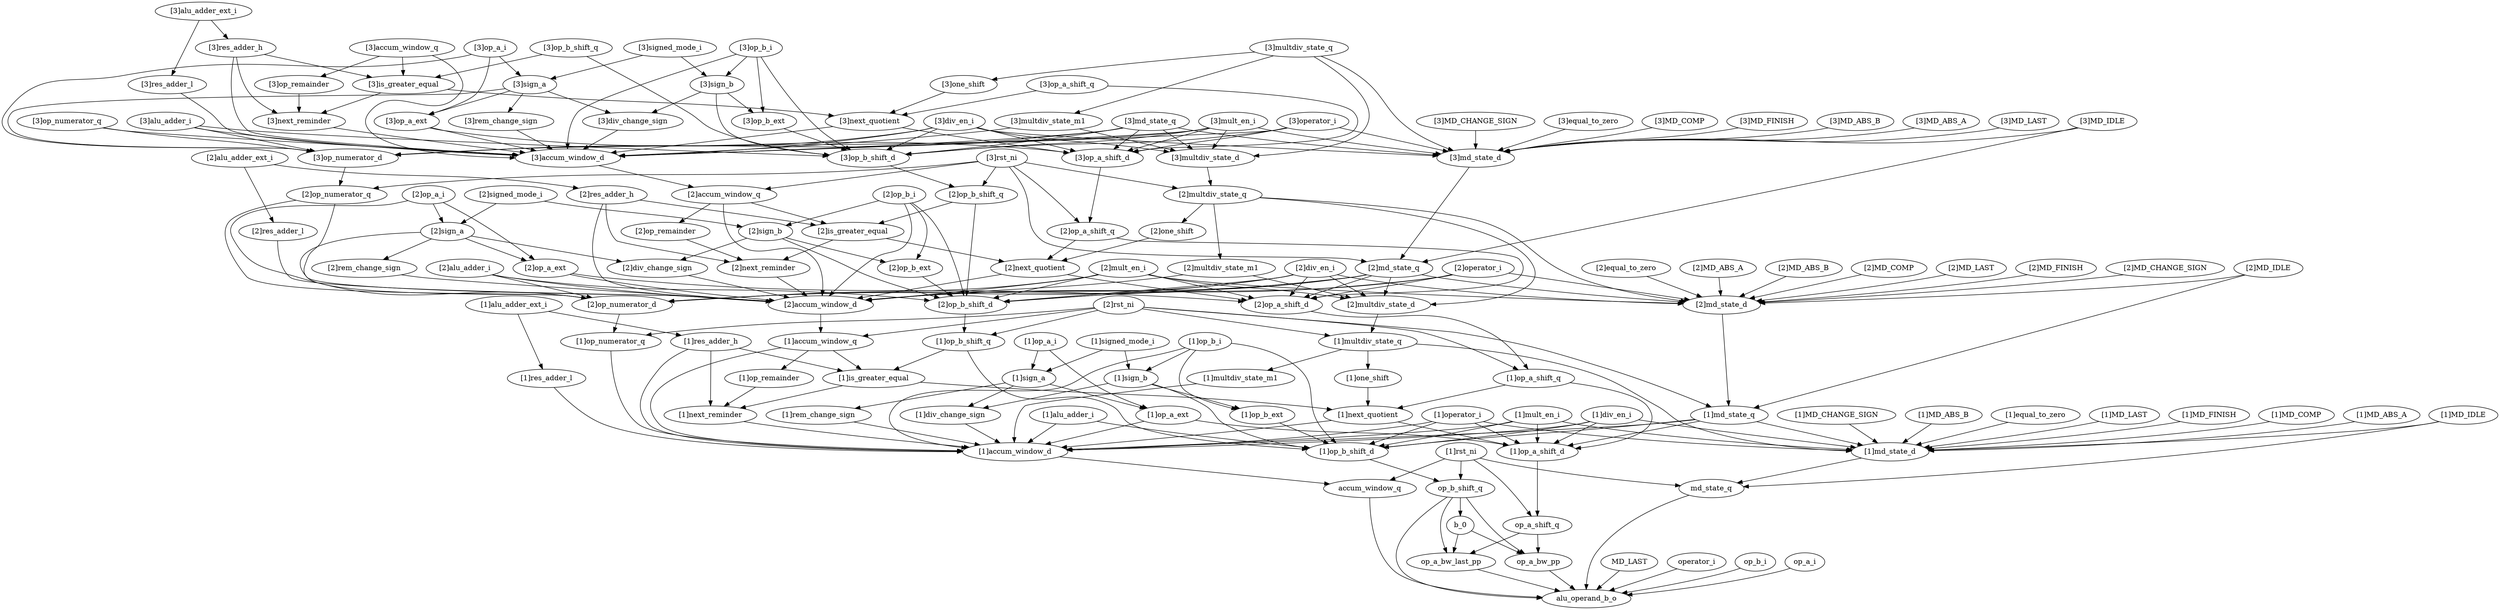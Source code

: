 strict digraph "" {
	accum_window_q	 [complexity=2,
		importance=0.0950281501034,
		rank=0.0475140750517];
	alu_operand_b_o	 [complexity=0,
		importance=0.0400121306605,
		rank=0.0];
	accum_window_q -> alu_operand_b_o;
	"[3]alu_adder_i"	 [complexity=36,
		importance=1.72777265153,
		rank=0.0479936847648];
	"[3]accum_window_d"	 [complexity=42,
		importance=0.851903450588,
		rank=0.0202834154902];
	"[3]alu_adder_i" -> "[3]accum_window_d";
	"[3]op_b_shift_d"	 [complexity=32,
		importance=1.71720470282,
		rank=0.053662646963];
	"[3]alu_adder_i" -> "[3]op_b_shift_d";
	"[3]op_numerator_d"	 [complexity=36,
		importance=0.712240366742,
		rank=0.0197844546317];
	"[3]alu_adder_i" -> "[3]op_numerator_d";
	"[2]op_numerator_d"	 [complexity=12,
		importance=0.40437426347,
		rank=0.0336978552891];
	"[1]op_numerator_q"	 [complexity=10,
		importance=0.385301643245,
		rank=0.0385301643245];
	"[2]op_numerator_d" -> "[1]op_numerator_q";
	"[3]op_a_shift_d"	 [complexity=37,
		importance=0.415099841508,
		rank=0.0112189146354];
	"[2]op_a_shift_q"	 [complexity=35,
		importance=0.385890746583,
		rank=0.0110254499024];
	"[3]op_a_shift_d" -> "[2]op_a_shift_q";
	"[1]div_en_i"	 [complexity=18,
		importance=0.83976813999,
		rank=0.046653785555];
	"[1]op_b_shift_d"	 [complexity=16,
		importance=0.165840038255,
		rank=0.010365002391];
	"[1]div_en_i" -> "[1]op_b_shift_d";
	"[1]md_state_d"	 [complexity=8,
		importance=0.342897938459,
		rank=0.0428622423074];
	"[1]div_en_i" -> "[1]md_state_d";
	"[1]accum_window_d"	 [complexity=4,
		importance=0.18215834559,
		rank=0.0455395863975];
	"[1]div_en_i" -> "[1]accum_window_d";
	"[1]op_a_shift_d"	 [complexity=14,
		importance=0.15272688699,
		rank=0.0109090633565];
	"[1]div_en_i" -> "[1]op_a_shift_d";
	op_a_bw_last_pp	 [complexity=5,
		importance=0.0574518549523,
		rank=0.0114903709905];
	op_a_bw_last_pp -> alu_operand_b_o;
	"[2]multdiv_state_m1"	 [complexity=32,
		importance=0.349367743323,
		rank=0.0109177419788];
	"[2]multdiv_state_d"	 [complexity=25,
		importance=0.231853777868,
		rank=0.00927415111473];
	"[2]multdiv_state_m1" -> "[2]multdiv_state_d";
	"[2]accum_window_d"	 [complexity=28,
		importance=0.336091397226,
		rank=0.0120032641866];
	"[2]multdiv_state_m1" -> "[2]accum_window_d";
	"[1]op_remainder"	 [complexity=14,
		importance=0.401891132387,
		rank=0.0287065094562];
	"[1]next_reminder"	 [complexity=10,
		importance=0.388267043932,
		rank=0.0388267043932];
	"[1]op_remainder" -> "[1]next_reminder";
	"[2]rst_ni"	 [complexity=23,
		importance=1.05831409881,
		rank=0.0460136564699];
	"[1]op_b_shift_q"	 [complexity=22,
		importance=0.523873075047,
		rank=0.0238124125021];
	"[2]rst_ni" -> "[1]op_b_shift_q";
	"[1]md_state_q"	 [complexity=17,
		importance=0.871988683467,
		rank=0.0512934519686];
	"[2]rst_ni" -> "[1]md_state_q";
	"[1]op_a_shift_q"	 [complexity=21,
		importance=0.202526236348,
		rank=0.00964410649275];
	"[2]rst_ni" -> "[1]op_a_shift_q";
	"[1]accum_window_q"	 [complexity=26,
		importance=0.248961201739,
		rank=0.00957543083613];
	"[2]rst_ni" -> "[1]accum_window_q";
	"[1]multdiv_state_q"	 [complexity=23,
		importance=0.2114162674,
		rank=0.0091920116261];
	"[2]rst_ni" -> "[1]multdiv_state_q";
	"[2]rst_ni" -> "[1]op_numerator_q";
	"[3]op_a_shift_q"	 [complexity=49,
		importance=0.901702799945,
		rank=0.0184020979581];
	"[3]op_a_shift_q" -> "[3]op_a_shift_d";
	"[3]next_quotient"	 [complexity=44,
		importance=0.875648993493,
		rank=0.0199011134885];
	"[3]op_a_shift_q" -> "[3]next_quotient";
	md_state_q	 [complexity=6,
		importance=0.282861276153,
		rank=0.0471435460256];
	md_state_q -> alu_operand_b_o;
	"[2]MD_ABS_A"	 [complexity=27,
		importance=1.87461864026,
		rank=0.0694303200096];
	"[2]md_state_d"	 [complexity=19,
		importance=0.932025345773,
		rank=0.049053965567];
	"[2]MD_ABS_A" -> "[2]md_state_d";
	"[2]MD_ABS_B"	 [complexity=21,
		importance=0.942593294487,
		rank=0.0448853949756];
	"[2]MD_ABS_B" -> "[2]md_state_d";
	"[3]signed_mode_i"	 [complexity=42,
		importance=3.47238794366,
		rank=0.0826759034205];
	"[3]sign_a"	 [complexity=49,
		importance=0.881130402663,
		rank=0.0179822531156];
	"[3]signed_mode_i" -> "[3]sign_a";
	"[3]sign_b"	 [complexity=39,
		importance=3.46181999495,
		rank=0.0887646152551];
	"[3]signed_mode_i" -> "[3]sign_b";
	"[1]rst_ni"	 [complexity=15,
		importance=0.282631766527,
		rank=0.0188421177685];
	"[1]rst_ni" -> accum_window_q;
	"[1]rst_ni" -> md_state_q;
	op_a_shift_q	 [complexity=12,
		importance=0.123517792065,
		rank=0.0102931493388];
	"[1]rst_ni" -> op_a_shift_q;
	op_b_shift_q	 [complexity=14,
		importance=0.136031908906,
		rank=0.00971656492188];
	"[1]rst_ni" -> op_b_shift_q;
	"[1]op_a_ext"	 [complexity=18,
		importance=0.319159071641,
		rank=0.0177310595356];
	"[1]op_a_ext" -> "[1]accum_window_d";
	"[1]op_a_ext" -> "[1]op_a_shift_d";
	"[1]operator_i"	 [complexity=18,
		importance=0.673928101735,
		rank=0.0374404500964];
	"[1]operator_i" -> "[1]op_b_shift_d";
	"[1]operator_i" -> "[1]md_state_d";
	"[1]operator_i" -> "[1]accum_window_d";
	"[1]operator_i" -> "[1]op_a_shift_d";
	"[2]op_b_ext"	 [complexity=28,
		importance=1.12090258393,
		rank=0.0400322351403];
	"[2]op_b_shift_d"	 [complexity=24,
		importance=0.553681204396,
		rank=0.0230700501832];
	"[2]op_b_ext" -> "[2]op_b_shift_d";
	"[3]op_b_ext"	 [complexity=36,
		importance=3.44794958077,
		rank=0.0957763772437];
	"[3]op_b_ext" -> "[3]op_b_shift_d";
	"[2]alu_adder_i"	 [complexity=28,
		importance=0.56424915311,
		rank=0.0201517554682];
	"[2]alu_adder_i" -> "[2]op_numerator_d";
	"[2]alu_adder_i" -> "[2]accum_window_d";
	"[2]alu_adder_i" -> "[2]op_b_shift_d";
	MD_LAST	 [complexity=5,
		importance=0.0505800793746,
		rank=0.0101160158749];
	MD_LAST -> alu_operand_b_o;
	"[3]is_greater_equal"	 [complexity=52,
		importance=1.74523000633,
		rank=0.0335621155063];
	"[3]next_reminder"	 [complexity=48,
		importance=1.72775725393,
		rank=0.0359949427902];
	"[3]is_greater_equal" -> "[3]next_reminder";
	"[3]is_greater_equal" -> "[3]next_quotient";
	"[1]op_b_shift_d" -> op_b_shift_q;
	"[1]op_a_i"	 [complexity=24,
		importance=0.344257927623,
		rank=0.0143440803176];
	"[1]op_a_i" -> "[1]op_a_ext";
	"[1]sign_a"	 [complexity=21,
		importance=0.333689978909,
		rank=0.0158899989957];
	"[1]op_a_i" -> "[1]sign_a";
	"[1]op_b_shift_q" -> "[1]op_b_shift_d";
	"[1]is_greater_equal"	 [complexity=21,
		importance=0.193945182296,
		rank=0.00923548487126];
	"[1]op_b_shift_q" -> "[1]is_greater_equal";
	"[2]MD_COMP"	 [complexity=29,
		importance=3.7386693318,
		rank=0.128919632131];
	"[2]MD_COMP" -> "[2]md_state_d";
	"[2]res_adder_h"	 [complexity=43,
		importance=0.726815820688,
		rank=0.0169026935044];
	"[2]is_greater_equal"	 [complexity=38,
		importance=0.713605899605,
		rank=0.0187791026212];
	"[2]res_adder_h" -> "[2]is_greater_equal";
	"[2]res_adder_h" -> "[2]accum_window_d";
	"[2]next_reminder"	 [complexity=34,
		importance=0.696133147204,
		rank=0.0204745043295];
	"[2]res_adder_h" -> "[2]next_reminder";
	"[2]res_adder_l"	 [complexity=34,
		importance=1.02148411276,
		rank=0.0300436503753];
	"[2]res_adder_l" -> "[2]accum_window_d";
	"[1]md_state_d" -> md_state_q;
	"[1]MD_ABS_A"	 [complexity=16,
		importance=0.696363825633,
		rank=0.0435227391021];
	"[1]MD_ABS_A" -> "[1]md_state_d";
	operator_i	 [complexity=1,
		importance=0.290652863338,
		rank=0.290652863338];
	operator_i -> alu_operand_b_o;
	"[1]mult_en_i"	 [complexity=18,
		importance=0.83976813999,
		rank=0.046653785555];
	"[1]mult_en_i" -> "[1]op_b_shift_d";
	"[1]mult_en_i" -> "[1]md_state_d";
	"[1]mult_en_i" -> "[1]accum_window_d";
	"[1]mult_en_i" -> "[1]op_a_shift_d";
	op_a_shift_q -> op_a_bw_last_pp;
	op_a_bw_pp	 [complexity=7,
		importance=0.0974639856128,
		rank=0.0139234265161];
	op_a_shift_q -> op_a_bw_pp;
	"[2]op_numerator_q"	 [complexity=34,
		importance=0.693167746517,
		rank=0.0203872866623];
	"[2]op_numerator_q" -> "[2]op_numerator_d";
	"[2]op_numerator_q" -> "[2]accum_window_d";
	"[3]rem_change_sign"	 [complexity=46,
		importance=0.864287762064,
		rank=0.0187888643927];
	"[3]rem_change_sign" -> "[3]accum_window_d";
	"[1]md_state_q" -> "[1]op_b_shift_d";
	"[1]md_state_q" -> "[1]md_state_d";
	"[1]md_state_q" -> "[1]accum_window_d";
	"[1]md_state_q" -> "[1]op_a_shift_d";
	"[2]op_b_i"	 [complexity=34,
		importance=1.14534094682,
		rank=0.0336864984359];
	"[2]op_b_i" -> "[2]op_b_ext";
	"[2]sign_b"	 [complexity=31,
		importance=1.13477299811,
		rank=0.036605580584];
	"[2]op_b_i" -> "[2]sign_b";
	"[2]op_b_i" -> "[2]accum_window_d";
	"[2]op_b_i" -> "[2]op_b_shift_d";
	"[3]div_en_i"	 [complexity=34,
		importance=8.5965914628,
		rank=0.252840925376];
	"[3]div_en_i" -> "[3]op_a_shift_d";
	"[3]md_state_d"	 [complexity=27,
		importance=2.87123117647,
		rank=0.106341895425];
	"[3]div_en_i" -> "[3]md_state_d";
	"[3]multdiv_state_d"	 [complexity=25,
		importance=0.974130347649,
		rank=0.0389652139059];
	"[3]div_en_i" -> "[3]multdiv_state_d";
	"[3]div_en_i" -> "[3]accum_window_d";
	"[3]div_en_i" -> "[3]op_b_shift_d";
	"[3]div_en_i" -> "[3]op_numerator_d";
	"[1]MD_CHANGE_SIGN"	 [complexity=12,
		importance=0.696363825633,
		rank=0.0580303188027];
	"[1]MD_CHANGE_SIGN" -> "[1]md_state_d";
	"[2]md_state_q"	 [complexity=25,
		importance=2.81119451417,
		rank=0.112447780567];
	"[2]md_state_q" -> "[2]op_numerator_d";
	"[2]md_state_q" -> "[2]md_state_d";
	"[2]md_state_q" -> "[2]multdiv_state_d";
	"[2]md_state_q" -> "[2]accum_window_d";
	"[2]op_a_shift_d"	 [complexity=23,
		importance=0.231735331273,
		rank=0.0100754491858];
	"[2]md_state_q" -> "[2]op_a_shift_d";
	"[2]md_state_q" -> "[2]op_b_shift_d";
	"[2]accum_window_q"	 [complexity=40,
		importance=0.764773255102,
		rank=0.0191193313775];
	"[2]accum_window_q" -> "[2]is_greater_equal";
	"[2]op_remainder"	 [complexity=38,
		importance=0.709757235659,
		rank=0.018677821991];
	"[2]accum_window_q" -> "[2]op_remainder";
	"[2]accum_window_q" -> "[2]accum_window_d";
	"[2]MD_IDLE"	 [complexity=25,
		importance=2.80664398603,
		rank=0.112265759441];
	"[2]MD_IDLE" -> "[1]md_state_q";
	"[2]MD_IDLE" -> "[2]md_state_d";
	"[1]res_adder_h"	 [complexity=26,
		importance=0.20715510338,
		rank=0.00796750397615];
	"[1]res_adder_h" -> "[1]accum_window_d";
	"[1]res_adder_h" -> "[1]is_greater_equal";
	"[1]res_adder_h" -> "[1]next_reminder";
	"[2]one_shift"	 [complexity=35,
		importance=0.373113286228,
		rank=0.0106603796065];
	"[2]next_quotient"	 [complexity=30,
		importance=0.359836940131,
		rank=0.011994564671];
	"[2]one_shift" -> "[2]next_quotient";
	"[1]MD_ABS_B"	 [complexity=10,
		importance=0.353465887173,
		rank=0.0353465887173];
	"[1]MD_ABS_B" -> "[1]md_state_d";
	"[1]multdiv_state_m1"	 [complexity=8,
		importance=0.195434691687,
		rank=0.0244293364609];
	"[1]multdiv_state_m1" -> "[1]accum_window_d";
	"[2]md_state_d" -> "[1]md_state_q";
	"[3]op_a_ext"	 [complexity=54,
		importance=3.42131910001,
		rank=0.0633577611113];
	"[3]op_a_ext" -> "[3]op_a_shift_d";
	"[3]op_a_ext" -> "[3]accum_window_d";
	"[1]equal_to_zero"	 [complexity=16,
		importance=0.696363825633,
		rank=0.0435227391021];
	"[1]equal_to_zero" -> "[1]md_state_d";
	"[2]div_change_sign"	 [complexity=32,
		importance=0.350787442033,
		rank=0.0109621075635];
	"[2]div_change_sign" -> "[2]accum_window_d";
	"[3]res_adder_l"	 [complexity=48,
		importance=2.56892027285,
		rank=0.053519172351];
	"[3]res_adder_l" -> "[3]accum_window_d";
	"[3]res_adder_h"	 [complexity=57,
		importance=1.75843992741,
		rank=0.0308498232879];
	"[3]res_adder_h" -> "[3]is_greater_equal";
	"[3]res_adder_h" -> "[3]next_reminder";
	"[3]res_adder_h" -> "[3]accum_window_d";
	"[2]div_en_i"	 [complexity=26,
		importance=2.77897397069,
		rank=0.106883614257];
	"[2]div_en_i" -> "[2]op_numerator_d";
	"[2]div_en_i" -> "[2]md_state_d";
	"[2]div_en_i" -> "[2]multdiv_state_d";
	"[2]div_en_i" -> "[2]accum_window_d";
	"[2]div_en_i" -> "[2]op_a_shift_d";
	"[2]div_en_i" -> "[2]op_b_shift_d";
	"[1]next_quotient"	 [complexity=16,
		importance=0.176472429895,
		rank=0.0110295268685];
	"[1]next_quotient" -> "[1]accum_window_d";
	"[1]next_quotient" -> "[1]op_a_shift_d";
	"[1]MD_LAST"	 [complexity=12,
		importance=0.353465887173,
		rank=0.0294554905978];
	"[1]MD_LAST" -> "[1]md_state_d";
	"[1]alu_adder_i"	 [complexity=20,
		importance=0.176407986969,
		rank=0.00882039934847];
	"[1]alu_adder_i" -> "[1]op_b_shift_d";
	"[1]alu_adder_i" -> "[1]accum_window_d";
	"[2]sign_b" -> "[2]op_b_ext";
	"[2]sign_b" -> "[2]div_change_sign";
	"[2]sign_b" -> "[2]op_b_shift_d";
	"[2]sign_a"	 [complexity=35,
		importance=0.365318349301,
		rank=0.0104376671229];
	"[2]sign_a" -> "[2]op_numerator_d";
	"[2]sign_a" -> "[2]div_change_sign";
	"[2]op_a_ext"	 [complexity=40,
		importance=1.35807088656,
		rank=0.0339517721641];
	"[2]sign_a" -> "[2]op_a_ext";
	"[2]rem_change_sign"	 [complexity=32,
		importance=0.348475708701,
		rank=0.0108898658969];
	"[2]sign_a" -> "[2]rem_change_sign";
	"[1]rem_change_sign"	 [complexity=8,
		importance=0.194542657065,
		rank=0.0243178321332];
	"[1]rem_change_sign" -> "[1]accum_window_d";
	op_b_shift_q -> op_a_bw_last_pp;
	op_b_shift_q -> alu_operand_b_o;
	op_b_shift_q -> op_a_bw_pp;
	b_0	 [complexity=12,
		importance=0.109678948625,
		rank=0.00913991238545];
	op_b_shift_q -> b_0;
	"[2]op_a_i"	 [complexity=38,
		importance=0.375886298015,
		rank=0.00989174468461];
	"[2]op_a_i" -> "[2]op_numerator_d";
	"[2]op_a_i" -> "[2]sign_a";
	"[2]op_a_i" -> "[2]op_a_ext";
	"[1]op_a_shift_q" -> "[1]next_quotient";
	"[1]op_a_shift_q" -> "[1]op_a_shift_d";
	"[1]signed_mode_i"	 [complexity=26,
		importance=0.369658614538,
		rank=0.0142176390207];
	"[1]signed_mode_i" -> "[1]sign_a";
	"[1]sign_b"	 [complexity=23,
		importance=0.359090665824,
		rank=0.0156126376445];
	"[1]signed_mode_i" -> "[1]sign_b";
	op_b_i	 [complexity=4,
		importance=0.0905922100351,
		rank=0.0226480525088];
	op_b_i -> alu_operand_b_o;
	"[2]operator_i"	 [complexity=26,
		importance=2.2252927663,
		rank=0.0855881833191];
	"[2]operator_i" -> "[2]md_state_d";
	"[2]operator_i" -> "[2]accum_window_d";
	"[2]operator_i" -> "[2]op_a_shift_d";
	"[2]operator_i" -> "[2]op_b_shift_d";
	"[1]sign_a" -> "[1]op_a_ext";
	"[1]sign_a" -> "[1]rem_change_sign";
	"[1]div_change_sign"	 [complexity=8,
		importance=0.196854390397,
		rank=0.0246067987996];
	"[1]sign_a" -> "[1]div_change_sign";
	"[1]MD_FINISH"	 [complexity=18,
		importance=1.03926176409,
		rank=0.0577367646718];
	"[1]MD_FINISH" -> "[1]md_state_d";
	"[2]next_quotient" -> "[2]accum_window_d";
	"[2]next_quotient" -> "[2]op_a_shift_d";
	"[2]MD_LAST"	 [complexity=23,
		importance=0.942593294487,
		rank=0.0409823171516];
	"[2]MD_LAST" -> "[2]md_state_d";
	"[2]MD_FINISH"	 [complexity=29,
		importance=2.80664398603,
		rank=0.0967808271046];
	"[2]MD_FINISH" -> "[2]md_state_d";
	"[1]div_change_sign" -> "[1]accum_window_d";
	"[3]rst_ni"	 [complexity=31,
		importance=3.38536109565,
		rank=0.109205196634];
	"[3]rst_ni" -> "[2]op_numerator_q";
	"[3]rst_ni" -> "[2]md_state_q";
	"[3]rst_ni" -> "[2]accum_window_q";
	"[2]multdiv_state_q"	 [complexity=23,
		importance=0.953692837181,
		rank=0.0414649059644];
	"[3]rst_ni" -> "[2]multdiv_state_q";
	"[3]rst_ni" -> "[2]op_a_shift_q";
	"[2]op_b_shift_q"	 [complexity=30,
		importance=1.68739657347,
		rank=0.0562465524489];
	"[3]rst_ni" -> "[2]op_b_shift_q";
	"[1]op_b_i"	 [complexity=26,
		importance=0.369658614538,
		rank=0.0142176390207];
	"[1]op_b_i" -> "[1]op_b_shift_d";
	"[1]op_b_i" -> "[1]accum_window_d";
	"[1]op_b_i" -> "[1]sign_b";
	"[1]op_b_ext"	 [complexity=20,
		importance=0.345220251648,
		rank=0.0172610125824];
	"[1]op_b_i" -> "[1]op_b_ext";
	"[1]accum_window_d" -> accum_window_q;
	"[1]one_shift"	 [complexity=21,
		importance=0.189748775992,
		rank=0.00903565599963];
	"[1]one_shift" -> "[1]next_quotient";
	"[2]alu_adder_ext_i"	 [complexity=45,
		importance=0.737383769403,
		rank=0.0163863059867];
	"[2]alu_adder_ext_i" -> "[2]res_adder_h";
	"[2]alu_adder_ext_i" -> "[2]res_adder_l";
	"[3]next_reminder" -> "[3]accum_window_d";
	op_a_bw_pp -> alu_operand_b_o;
	"[1]accum_window_q" -> "[1]op_remainder";
	"[1]accum_window_q" -> "[1]accum_window_d";
	"[1]accum_window_q" -> "[1]is_greater_equal";
	"[3]op_remainder"	 [complexity=52,
		importance=1.74138134238,
		rank=0.0334881027381];
	"[3]op_remainder" -> "[3]next_reminder";
	b_0 -> op_a_bw_last_pp;
	b_0 -> op_a_bw_pp;
	"[2]MD_CHANGE_SIGN"	 [complexity=23,
		importance=1.87461864026,
		rank=0.0815051582721];
	"[2]MD_CHANGE_SIGN" -> "[2]md_state_d";
	"[2]op_a_ext" -> "[2]accum_window_d";
	"[2]op_a_ext" -> "[2]op_a_shift_d";
	"[1]sign_b" -> "[1]op_b_shift_d";
	"[1]sign_b" -> "[1]div_change_sign";
	"[1]sign_b" -> "[1]op_b_ext";
	"[3]op_a_i"	 [complexity=52,
		importance=0.891698351377,
		rank=0.0171480452188];
	"[3]op_a_i" -> "[3]op_a_ext";
	"[3]op_a_i" -> "[3]sign_a";
	"[3]op_a_i" -> "[3]op_numerator_d";
	"[3]md_state_q"	 [complexity=33,
		importance=8.62881200628,
		rank=0.261479151705];
	"[3]md_state_q" -> "[3]op_a_shift_d";
	"[3]md_state_q" -> "[3]md_state_d";
	"[3]md_state_q" -> "[3]multdiv_state_d";
	"[3]md_state_q" -> "[3]accum_window_d";
	"[3]md_state_q" -> "[3]op_b_shift_d";
	"[3]md_state_q" -> "[3]op_numerator_d";
	"[3]operator_i"	 [complexity=34,
		importance=6.87938675998,
		rank=0.202334904705];
	"[3]operator_i" -> "[3]op_a_shift_d";
	"[3]operator_i" -> "[3]md_state_d";
	"[3]operator_i" -> "[3]accum_window_d";
	"[3]operator_i" -> "[3]op_b_shift_d";
	"[3]md_state_d" -> "[2]md_state_q";
	"[1]op_a_shift_d" -> op_a_shift_q;
	"[2]is_greater_equal" -> "[2]next_quotient";
	"[2]is_greater_equal" -> "[2]next_reminder";
	"[2]op_remainder" -> "[2]next_reminder";
	"[2]multdiv_state_d" -> "[1]multdiv_state_q";
	"[3]alu_adder_ext_i"	 [complexity=59,
		importance=1.76900787613,
		rank=0.0299831843411];
	"[3]alu_adder_ext_i" -> "[3]res_adder_l";
	"[3]alu_adder_ext_i" -> "[3]res_adder_h";
	"[3]MD_FINISH"	 [complexity=37,
		importance=8.62426147814,
		rank=0.233088148058];
	"[3]MD_FINISH" -> "[3]md_state_d";
	op_a_i	 [complexity=2,
		importance=0.0505800793746,
		rank=0.0252900396873];
	op_a_i -> alu_operand_b_o;
	"[3]multdiv_state_m1"	 [complexity=27,
		importance=0.987406693746,
		rank=0.0365706182869];
	"[3]multdiv_state_m1" -> "[3]multdiv_state_d";
	"[3]multdiv_state_m1" -> "[3]accum_window_d";
	"[3]div_change_sign"	 [complexity=46,
		importance=0.866599495395,
		rank=0.0188391194651];
	"[3]div_change_sign" -> "[3]accum_window_d";
	"[3]MD_ABS_B"	 [complexity=29,
		importance=2.88179912519,
		rank=0.0993723836272];
	"[3]MD_ABS_B" -> "[3]md_state_d";
	"[3]MD_ABS_A"	 [complexity=35,
		importance=5.75303030166,
		rank=0.164372294333];
	"[3]MD_ABS_A" -> "[3]md_state_d";
	"[2]multdiv_state_q" -> "[2]multdiv_state_m1";
	"[2]multdiv_state_q" -> "[2]one_shift";
	"[2]multdiv_state_q" -> "[2]md_state_d";
	"[2]multdiv_state_q" -> "[2]multdiv_state_d";
	"[1]multdiv_state_q" -> "[1]md_state_d";
	"[1]multdiv_state_q" -> "[1]multdiv_state_m1";
	"[1]multdiv_state_q" -> "[1]one_shift";
	"[3]sign_a" -> "[3]rem_change_sign";
	"[3]sign_a" -> "[3]op_a_ext";
	"[3]sign_a" -> "[3]div_change_sign";
	"[3]sign_a" -> "[3]op_numerator_d";
	"[3]sign_b" -> "[3]op_b_ext";
	"[3]sign_b" -> "[3]div_change_sign";
	"[3]sign_b" -> "[3]op_b_shift_d";
	"[3]multdiv_state_d" -> "[2]multdiv_state_q";
	"[3]multdiv_state_q"	 [complexity=31,
		importance=2.89289866788,
		rank=0.0933193118672];
	"[3]multdiv_state_q" -> "[3]md_state_d";
	"[3]multdiv_state_q" -> "[3]multdiv_state_m1";
	"[3]multdiv_state_q" -> "[3]multdiv_state_d";
	"[3]one_shift"	 [complexity=49,
		importance=0.88892533959,
		rank=0.018141333461];
	"[3]multdiv_state_q" -> "[3]one_shift";
	"[3]MD_IDLE"	 [complexity=33,
		importance=8.62426147814,
		rank=0.261341256913];
	"[3]MD_IDLE" -> "[2]md_state_q";
	"[3]MD_IDLE" -> "[3]md_state_d";
	"[3]mult_en_i"	 [complexity=34,
		importance=8.5965914628,
		rank=0.252840925376];
	"[3]mult_en_i" -> "[3]op_a_shift_d";
	"[3]mult_en_i" -> "[3]md_state_d";
	"[3]mult_en_i" -> "[3]multdiv_state_d";
	"[3]mult_en_i" -> "[3]accum_window_d";
	"[3]mult_en_i" -> "[3]op_b_shift_d";
	"[3]mult_en_i" -> "[3]op_numerator_d";
	"[2]equal_to_zero"	 [complexity=27,
		importance=1.87461864026,
		rank=0.0694303200096];
	"[2]equal_to_zero" -> "[2]md_state_d";
	"[3]MD_LAST"	 [complexity=31,
		importance=2.88179912519,
		rank=0.0929612621029];
	"[3]MD_LAST" -> "[3]md_state_d";
	"[2]mult_en_i"	 [complexity=26,
		importance=2.77897397069,
		rank=0.106883614257];
	"[2]mult_en_i" -> "[2]op_numerator_d";
	"[2]mult_en_i" -> "[2]md_state_d";
	"[2]mult_en_i" -> "[2]multdiv_state_d";
	"[2]mult_en_i" -> "[2]accum_window_d";
	"[2]mult_en_i" -> "[2]op_a_shift_d";
	"[2]mult_en_i" -> "[2]op_b_shift_d";
	"[1]MD_COMP"	 [complexity=18,
		importance=1.38215970255,
		rank=0.0767866501418];
	"[1]MD_COMP" -> "[1]md_state_d";
	"[3]next_quotient" -> "[3]op_a_shift_d";
	"[3]next_quotient" -> "[3]accum_window_d";
	"[1]op_numerator_q" -> "[1]accum_window_d";
	"[3]one_shift" -> "[3]next_quotient";
	"[2]accum_window_d" -> "[1]accum_window_q";
	"[2]rem_change_sign" -> "[2]accum_window_d";
	"[3]op_b_i"	 [complexity=42,
		importance=3.47238794366,
		rank=0.0826759034205];
	"[3]op_b_i" -> "[3]op_b_ext";
	"[3]op_b_i" -> "[3]sign_b";
	"[3]op_b_i" -> "[3]accum_window_d";
	"[3]op_b_i" -> "[3]op_b_shift_d";
	"[3]MD_CHANGE_SIGN"	 [complexity=31,
		importance=5.75303030166,
		rank=0.185581622634];
	"[3]MD_CHANGE_SIGN" -> "[3]md_state_d";
	"[2]signed_mode_i"	 [complexity=34,
		importance=1.14534094682,
		rank=0.0336864984359];
	"[2]signed_mode_i" -> "[2]sign_b";
	"[2]signed_mode_i" -> "[2]sign_a";
	"[2]op_a_shift_d" -> "[1]op_a_shift_q";
	"[3]op_b_shift_q"	 [complexity=38,
		importance=5.17796706873,
		rank=0.136262291282];
	"[3]op_b_shift_q" -> "[3]is_greater_equal";
	"[3]op_b_shift_q" -> "[3]op_b_shift_d";
	"[1]is_greater_equal" -> "[1]next_quotient";
	"[1]is_greater_equal" -> "[1]next_reminder";
	"[1]res_adder_l"	 [complexity=10,
		importance=0.559684957853,
		rank=0.0559684957853];
	"[1]res_adder_l" -> "[1]accum_window_d";
	"[3]op_numerator_q"	 [complexity=48,
		importance=1.72479185324,
		rank=0.0359331636092];
	"[3]op_numerator_q" -> "[3]accum_window_d";
	"[3]op_numerator_q" -> "[3]op_numerator_d";
	"[3]accum_window_d" -> "[2]accum_window_q";
	"[2]next_reminder" -> "[2]accum_window_d";
	"[3]op_b_shift_d" -> "[2]op_b_shift_q";
	"[2]op_a_shift_q" -> "[2]next_quotient";
	"[2]op_a_shift_q" -> "[2]op_a_shift_d";
	"[3]equal_to_zero"	 [complexity=35,
		importance=5.75303030166,
		rank=0.164372294333];
	"[3]equal_to_zero" -> "[3]md_state_d";
	"[3]accum_window_q"	 [complexity=54,
		importance=1.79639736183,
		rank=0.0332666178116];
	"[3]accum_window_q" -> "[3]is_greater_equal";
	"[3]accum_window_q" -> "[3]op_remainder";
	"[3]accum_window_q" -> "[3]accum_window_d";
	"[3]MD_COMP"	 [complexity=37,
		importance=11.4954926546,
		rank=0.310688990665];
	"[3]MD_COMP" -> "[3]md_state_d";
	"[3]op_numerator_d" -> "[2]op_numerator_q";
	"[1]alu_adder_ext_i"	 [complexity=28,
		importance=0.217723052094,
		rank=0.00777582328907];
	"[1]alu_adder_ext_i" -> "[1]res_adder_h";
	"[1]alu_adder_ext_i" -> "[1]res_adder_l";
	"[1]op_b_ext" -> "[1]op_b_shift_d";
	"[2]op_b_shift_d" -> "[1]op_b_shift_q";
	"[2]op_b_shift_q" -> "[2]is_greater_equal";
	"[2]op_b_shift_q" -> "[2]op_b_shift_d";
	"[1]next_reminder" -> "[1]accum_window_d";
	"[1]MD_IDLE"	 [complexity=14,
		importance=1.03926176409,
		rank=0.0742329831494];
	"[1]MD_IDLE" -> md_state_q;
	"[1]MD_IDLE" -> "[1]md_state_d";
}
